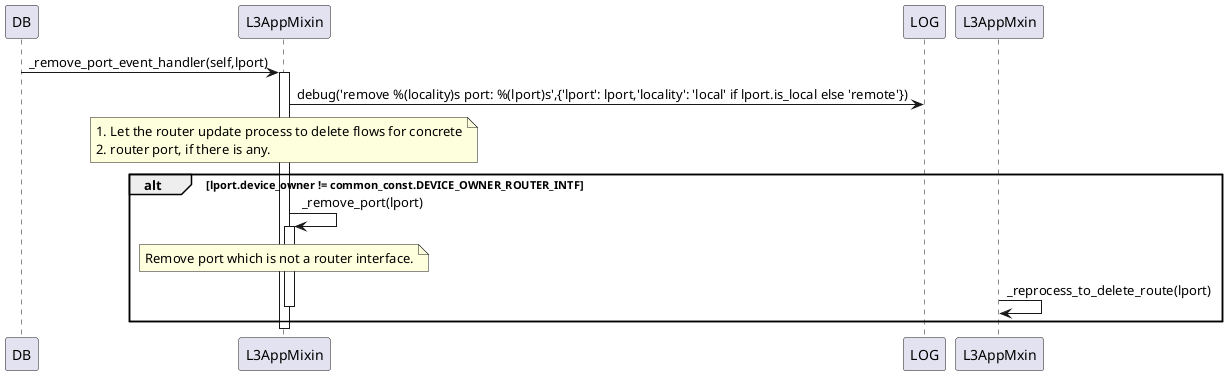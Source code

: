 @startuml logical port unbind local or remote
DB->L3AppMixin:_remove_port_event_handler(self,lport)
activate L3AppMixin
L3AppMixin->LOG:debug('remove %(locality)s port: %(lport)s',{'lport': lport,'locality': 'local' if lport.is_local else 'remote'})
note over L3AppMixin
    # Let the router update process to delete flows for concrete
    # router port, if there is any.
end note
alt lport.device_owner != common_const.DEVICE_OWNER_ROUTER_INTF
    L3AppMixin->L3AppMixin:_remove_port(lport)
    activate L3AppMixin
    note over L3AppMixin
        Remove port which is not a router interface.
    end note
    L3AppMxin->L3AppMxin:_reprocess_to_delete_route(lport)
    deactivate
end
deactivate
@enduml
